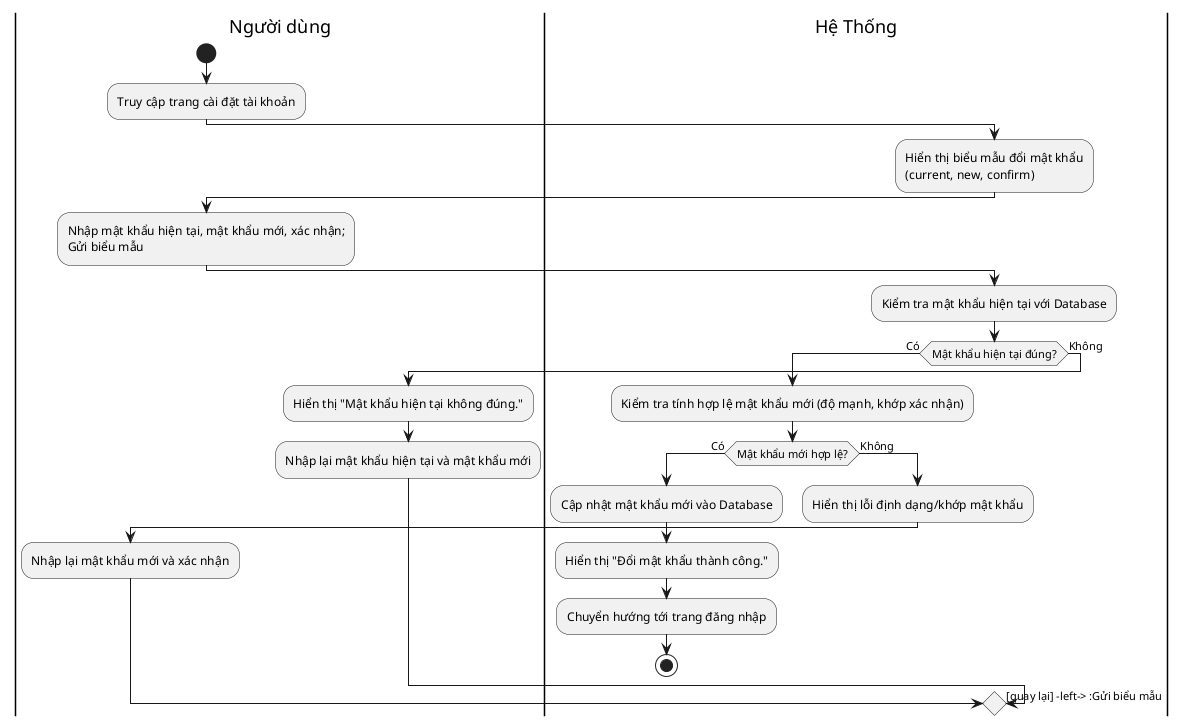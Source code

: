 @startuml
|Người dùng|
start
:Truy cập trang cài đặt tài khoản;
|Hệ Thống|
:Hiển thị biểu mẫu đổi mật khẩu\n(current, new, confirm);
|Người dùng|
:Nhập mật khẩu hiện tại, mật khẩu mới, xác nhận;\nGửi biểu mẫu;
|Hệ Thống|
:Kiểm tra mật khẩu hiện tại với Database;
if (Mật khẩu hiện tại đúng?) then (Có)
  :Kiểm tra tính hợp lệ mật khẩu mới (độ mạnh, khớp xác nhận);
  if (Mật khẩu mới hợp lệ?) then (Có)
    :Cập nhật mật khẩu mới vào Database;
    :Hiển thị "Đổi mật khẩu thành công.";
    :Chuyển hướng tới trang đăng nhập;
    stop
  else (Không)
    :Hiển thị lỗi định dạng/khớp mật khẩu;
    |Người dùng|
    :Nhập lại mật khẩu mới và xác nhận;
    -> [quay lại] -left-> :Gửi biểu mẫu;
  endif
else (Không)
  :Hiển thị "Mật khẩu hiện tại không đúng.";
  |Người dùng|
  :Nhập lại mật khẩu hiện tại và mật khẩu mới;
  -> [quay lại] -left-> :Gửi biểu mẫu;
endif
@enduml